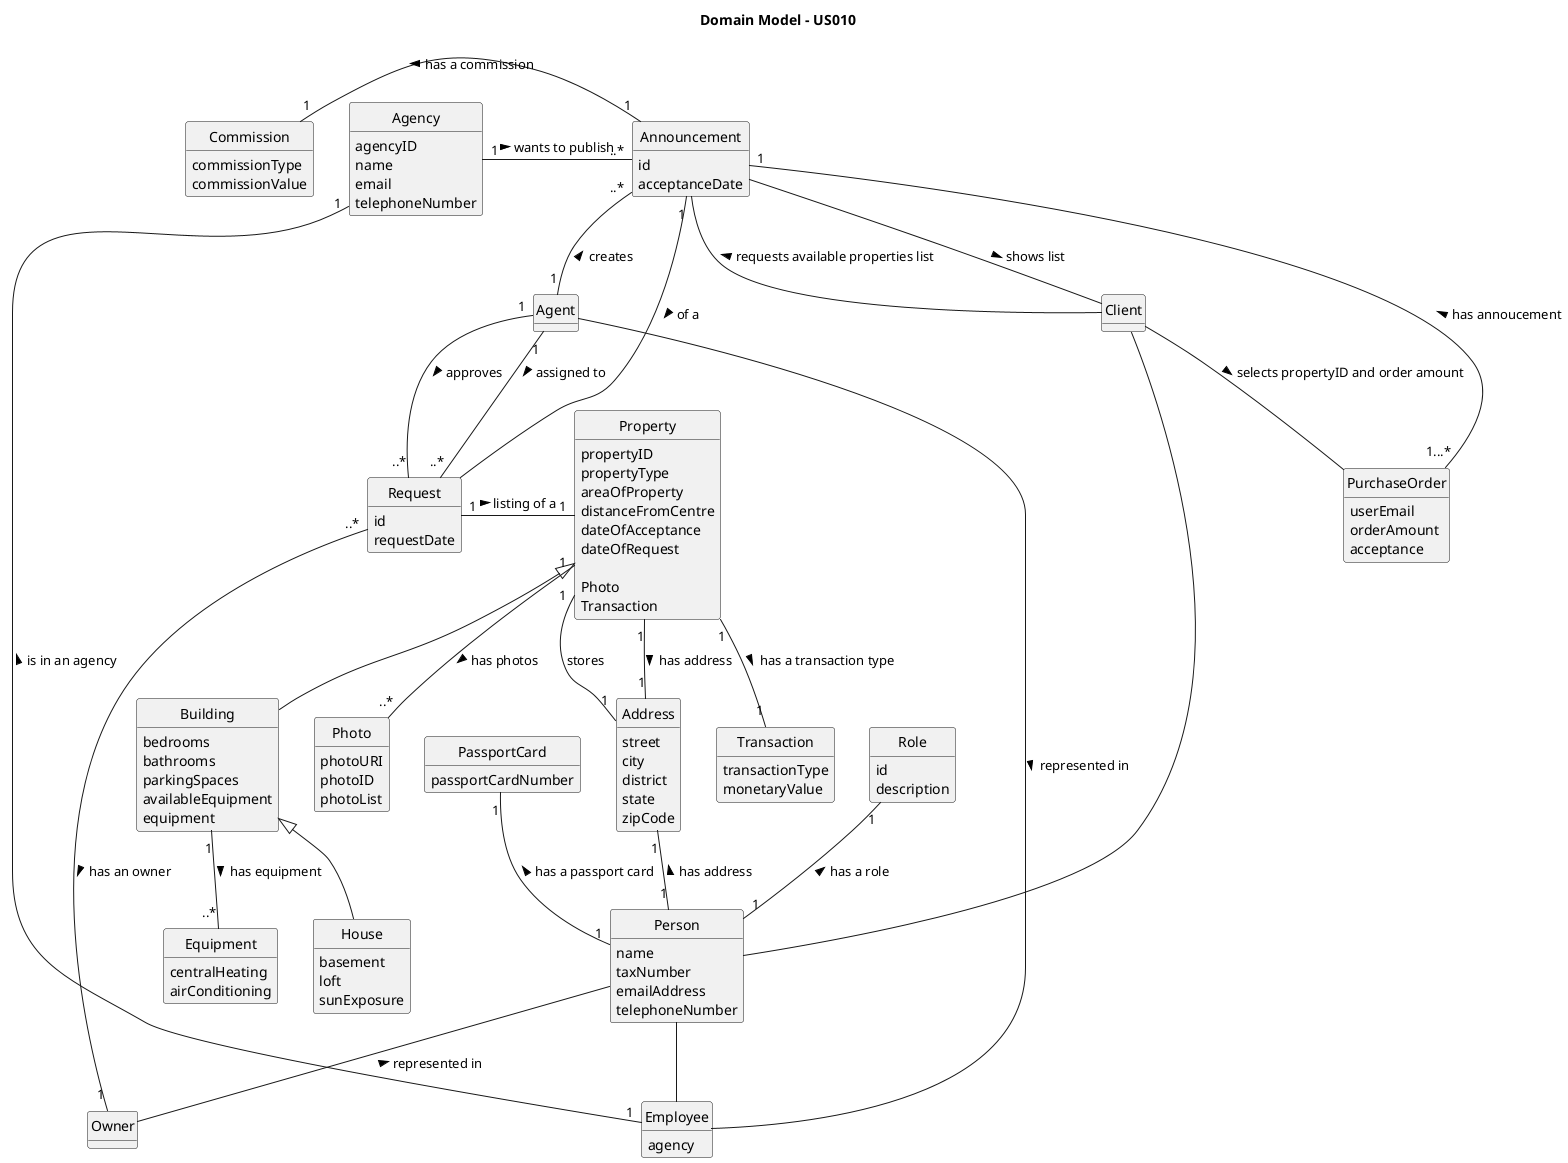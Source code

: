 @startuml
skinparam monochrome true
skinparam packageStyle rectangle
skinparam shadowing false

'left to right direction

skinparam classAttributeIconSize 0

hide circle
hide methods

title Domain Model - US010

'class Platform {
'  -description
'}

class PurchaseOrder{
    userEmail
    orderAmount
    acceptance
}

class Client {

}

class Person {
    name
    taxNumber
    emailAddress
    telephoneNumber
}

class Role {
    id
    description
}

class Owner {
}

class PassportCard {
    passportCardNumber
}

class Address{
    street
    city
    district
    state
    zipCode
}



class Property{
    propertyID
    propertyType
    areaOfProperty
    distanceFromCentre
    dateOfAcceptance
    dateOfRequest

    Photo
    Transaction

}

class Building extends Property {
    bedrooms
    bathrooms
    parkingSpaces
    availableEquipment
    equipment
}

class House extends Building{
    basement
    loft
    sunExposure
}

class Employee{
    agency
}

class Equipment{

    centralHeating
    airConditioning
}

class Commission {
    commissionType
    commissionValue
}

class Photo {
    photoURI
    photoID
    photoList
}

class Transaction {
    transactionType
    monetaryValue
}

class Request{
    id
    requestDate
}


class Agency{
    agencyID
    name
    email
    telephoneNumber
}

class Agent{}

class Announcement{
    id
    acceptanceDate
}

Agent - Employee : > represented in
Agency "1" - "..*" Announcement : > wants to publish
Announcement "1" - Request : > of a
Property "1" -- "1" Address : stores
Agency "1" -- "1" Employee  : < is in an agency
Property "1" -- "1" Transaction : has a transaction type >
Property "1" -- "..*" Photo : has photos >
Announcement "1" -left- "1" Commission : has a commission >
Building "1" -- "..*" Equipment : has equipment >
Role "1" -- "1" Person : has a role <
PassportCard "1" -- "1" Person : has a passport card <
Address "1" -- "1" Person : has address <
Request "1" - "1" Property : > listing of a
Owner "1" -left- "..*" Request : < has an owner
Person -- Owner : < represented in
Person -- Employee
Client -down- Person
Agent "1" -- "..*" Request : assigned to >
Announcement "..*"  -- "1" Agent : creates <
Address "1" -- "1" Property : has address <
Agent "1" -- "..*" Request : > approves
PurchaseOrder"1...*" -- "1" Announcement : > has annoucement
Announcement --down Client : shows list >
Client --down Announcement : requests available properties list >
Client -- PurchaseOrder : selects propertyID and order amount >

@enduml